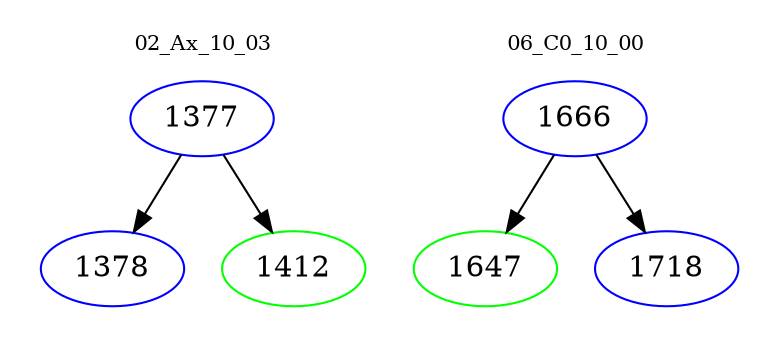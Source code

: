 digraph{
subgraph cluster_0 {
color = white
label = "02_Ax_10_03";
fontsize=10;
T0_1377 [label="1377", color="blue"]
T0_1377 -> T0_1378 [color="black"]
T0_1378 [label="1378", color="blue"]
T0_1377 -> T0_1412 [color="black"]
T0_1412 [label="1412", color="green"]
}
subgraph cluster_1 {
color = white
label = "06_C0_10_00";
fontsize=10;
T1_1666 [label="1666", color="blue"]
T1_1666 -> T1_1647 [color="black"]
T1_1647 [label="1647", color="green"]
T1_1666 -> T1_1718 [color="black"]
T1_1718 [label="1718", color="blue"]
}
}

